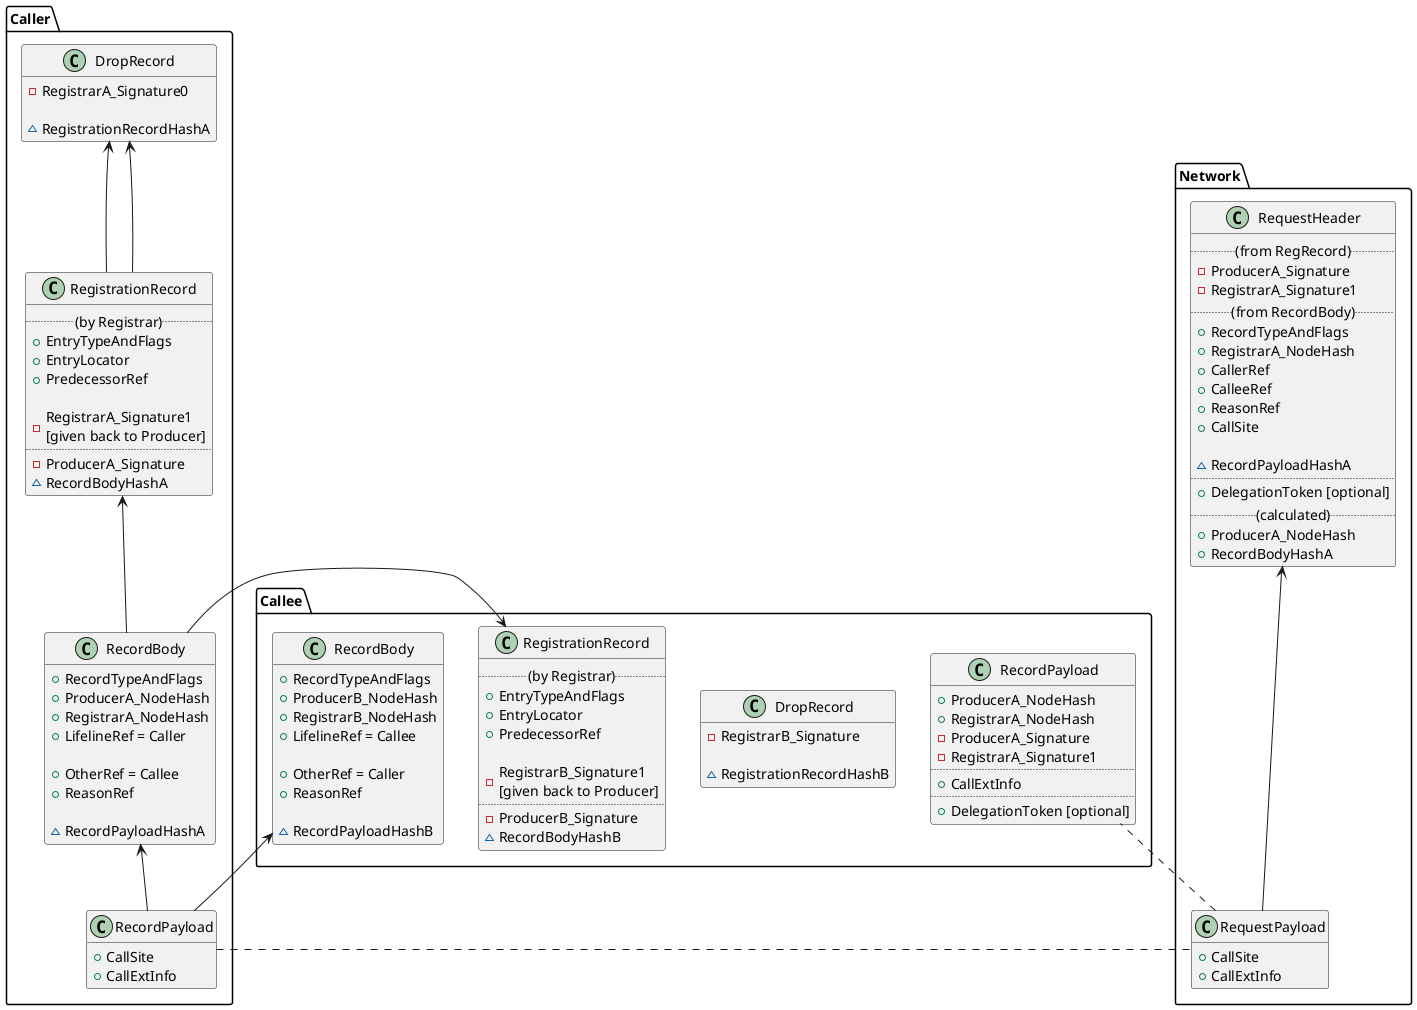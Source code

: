@startuml

hide empty members

namespace Caller {
    DropRecord <-- RegistrationRecord
    class DropRecord {
        -RegistrarA_Signature0

        ~RegistrationRecordHashA
    }

    class RegistrationRecord {
        ..(by Registrar)..
        +EntryTypeAndFlags
        +EntryLocator
        +PredecessorRef

        -RegistrarA_Signature1\n[given back to Producer]
        ..
        -ProducerA_Signature
        ~RecordBodyHashA
    }

    RegistrationRecord <-- RecordBody
    class RecordBody {
        +RecordTypeAndFlags
        +ProducerA_NodeHash
        +RegistrarA_NodeHash
        +LifelineRef = Caller

        +OtherRef = Callee
        +ReasonRef

        ~RecordPayloadHashA
    }

    RecordBody <-- RecordPayload
    class RecordPayload {
        +CallSite
        +CallExtInfo
    }
}

namespace Network {
    class RequestHeader
    RequestHeader <--- RequestPayload
    class RequestHeader {
        ..(from RegRecord)..
        -ProducerA_Signature
        -RegistrarA_Signature1
        ..(from RecordBody)..
        +RecordTypeAndFlags
        +RegistrarA_NodeHash
        +CallerRef
        +CalleeRef
        +ReasonRef
        +CallSite

        ~RecordPayloadHashA
        ..
        +DelegationToken [optional]
        ..(calculated)..
        +ProducerA_NodeHash
        +RecordBodyHashA
    }

    Caller.RecordPayload . RequestPayload

    class RequestPayload {
        +CallSite
        +CallExtInfo
    }
}

namespace Callee {
    DropRecord <-- RegistrationRecord
    class DropRecord {
        -RegistrarB_Signature

        ~RegistrationRecordHashB
    }

    class RegistrationRecord {
        ..(by Registrar)..
        +EntryTypeAndFlags
        +EntryLocator
        +PredecessorRef

        -RegistrarB_Signature1\n[given back to Producer]
        ..
        -ProducerB_Signature
        ~RecordBodyHashB
    }

    RegistrationRecord <-- RecordBody
    class RecordBody {
        +RecordTypeAndFlags
        +ProducerB_NodeHash
        +RegistrarB_NodeHash
        +LifelineRef = Callee

        +OtherRef = Caller
        +ReasonRef

        ~RecordPayloadHashB
    }

    RecordBody <-- RecordPayload
    class RecordPayload {
        +ProducerA_NodeHash
        +RegistrarA_NodeHash
        -ProducerA_Signature
        -RegistrarA_Signature1
        ..
        +CallExtInfo
        ..
        +DelegationToken [optional]
    }

    Network.RequestPayload . RecordPayload
}

@enduml
